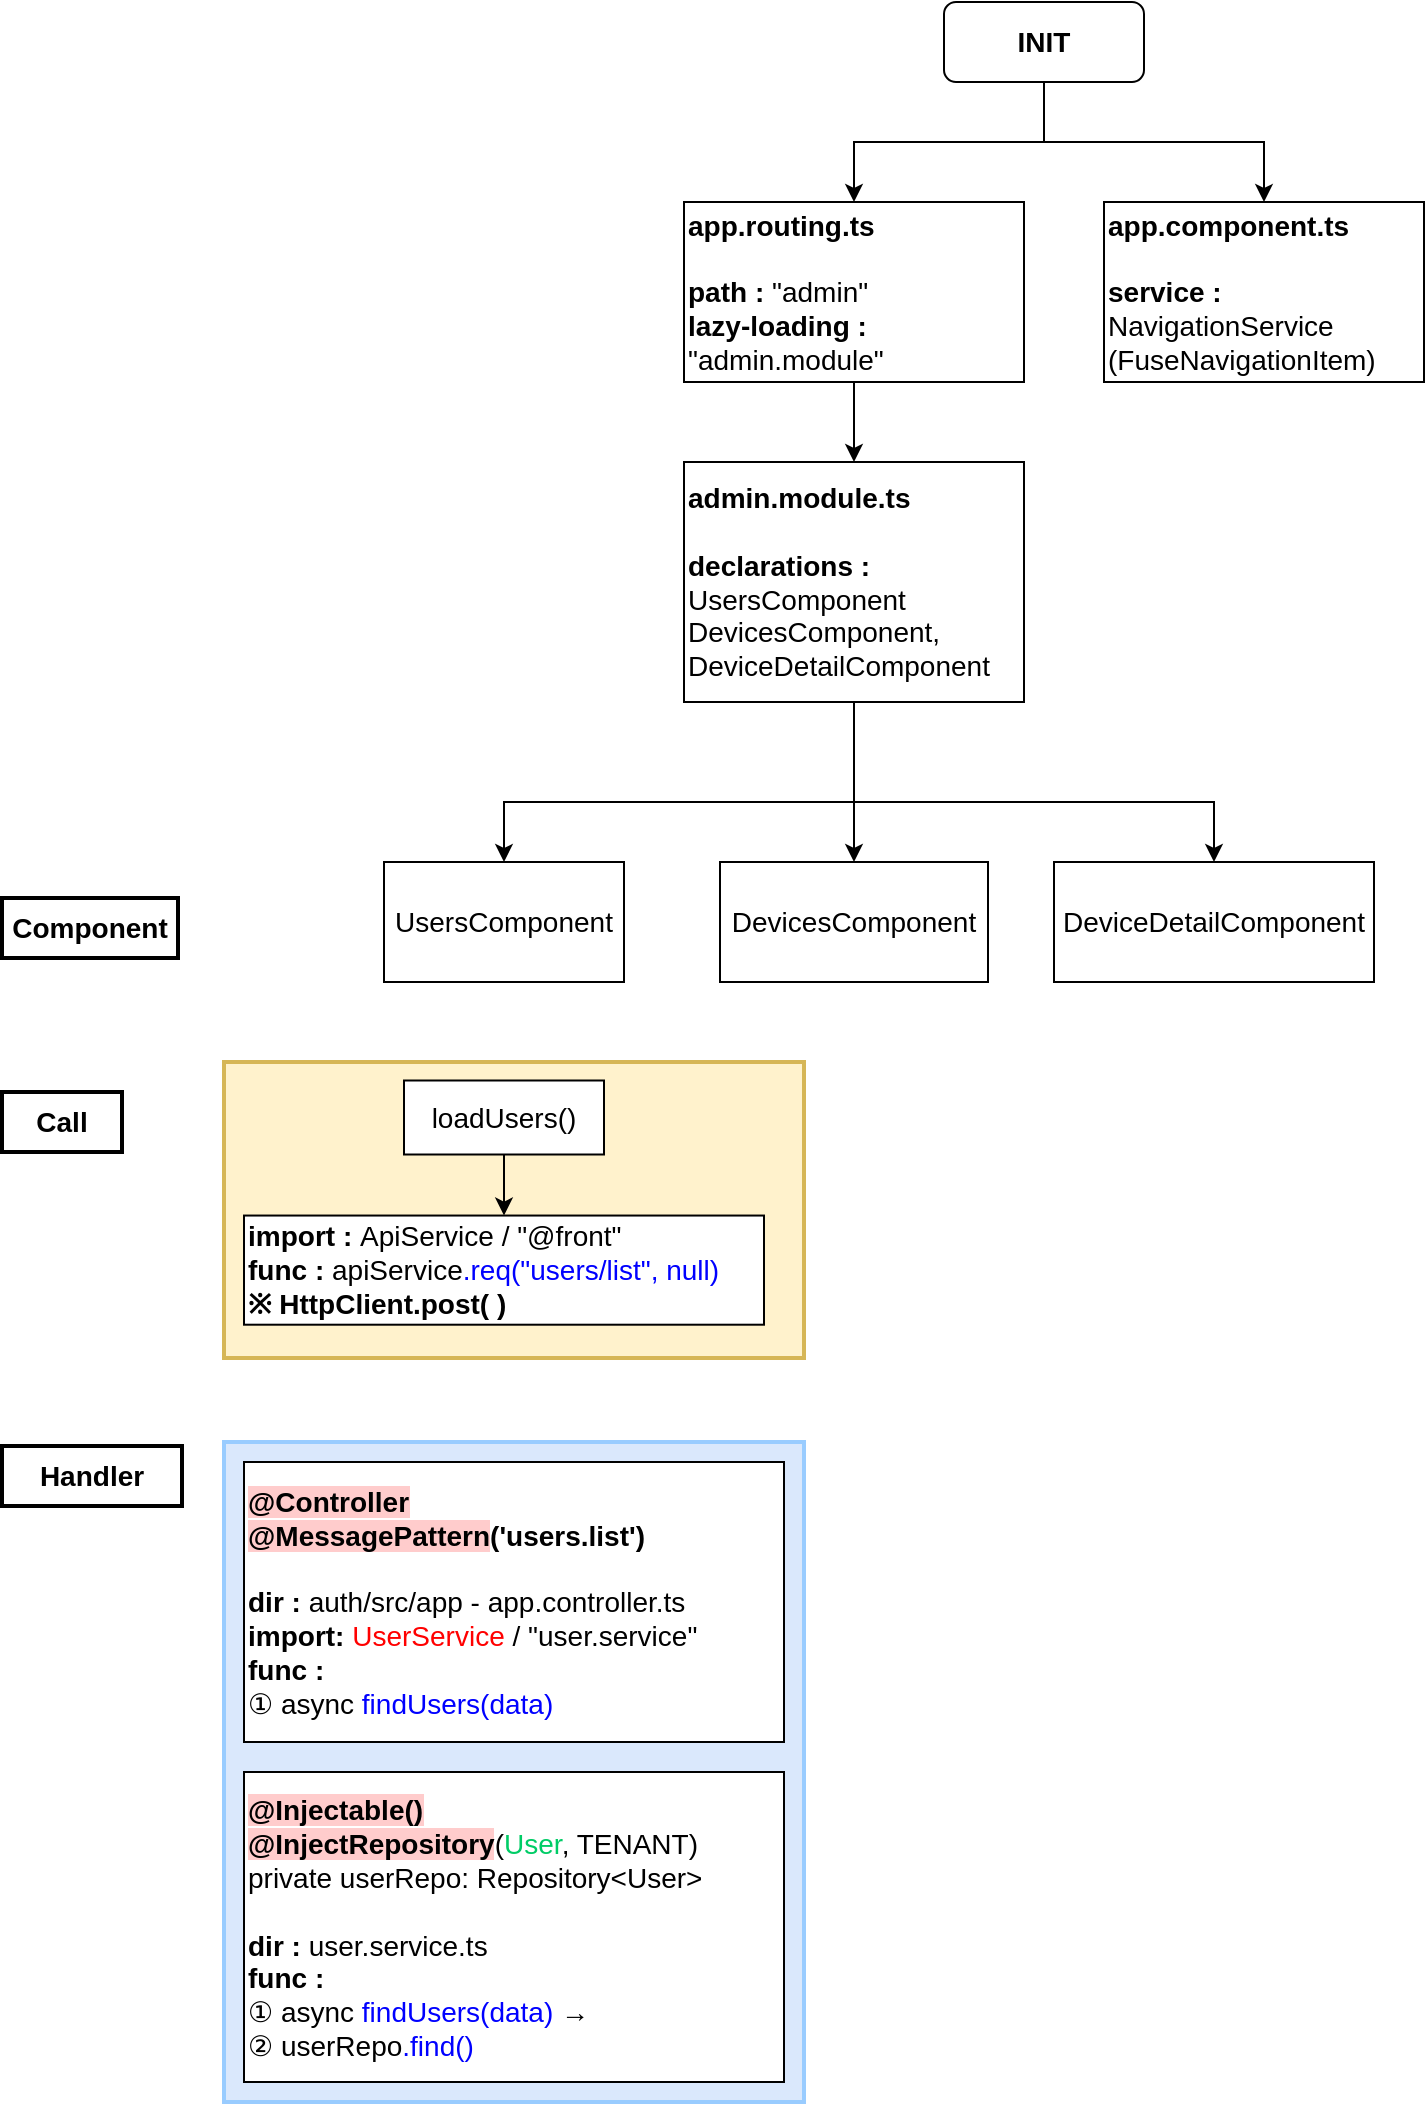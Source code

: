 <mxfile version="20.7.4" type="device"><diagram id="oLVajEzt_OE6HlEHgMh8" name="페이지-1"><mxGraphModel dx="1164" dy="561" grid="0" gridSize="10" guides="1" tooltips="1" connect="1" arrows="1" fold="1" page="1" pageScale="1" pageWidth="827" pageHeight="1169" math="0" shadow="0"><root><mxCell id="0"/><mxCell id="1" parent="0"/><mxCell id="ZzKkVS7iXQZPu4ojdsmF-3" value="" style="edgeStyle=orthogonalEdgeStyle;rounded=0;orthogonalLoop=1;jettySize=auto;html=1;fontSize=14;" edge="1" parent="1" source="ZzKkVS7iXQZPu4ojdsmF-1" target="ZzKkVS7iXQZPu4ojdsmF-2"><mxGeometry relative="1" as="geometry"/></mxCell><mxCell id="ZzKkVS7iXQZPu4ojdsmF-1" value="&lt;b style=&quot;font-size: 14px;&quot;&gt;&lt;font style=&quot;font-size: 14px;&quot;&gt;app.routing.ts&lt;br style=&quot;font-size: 14px;&quot;&gt;&lt;/font&gt;&lt;br style=&quot;font-size: 14px;&quot;&gt;path : &lt;/b&gt;&quot;admin&quot;&lt;br style=&quot;font-size: 14px;&quot;&gt;&lt;b style=&quot;font-size: 14px;&quot;&gt;lazy-loading :&lt;/b&gt; &quot;admin.module&quot;&amp;nbsp;" style="rounded=0;whiteSpace=wrap;html=1;align=left;fontSize=14;" vertex="1" parent="1"><mxGeometry x="80" y="190" width="170" height="90" as="geometry"/></mxCell><mxCell id="ZzKkVS7iXQZPu4ojdsmF-11" value="" style="edgeStyle=orthogonalEdgeStyle;rounded=0;orthogonalLoop=1;jettySize=auto;html=1;fontSize=14;" edge="1" parent="1" source="ZzKkVS7iXQZPu4ojdsmF-2" target="ZzKkVS7iXQZPu4ojdsmF-9"><mxGeometry relative="1" as="geometry"/></mxCell><mxCell id="ZzKkVS7iXQZPu4ojdsmF-2" value="&lt;b style=&quot;font-size: 14px;&quot;&gt;admin.module.ts&lt;br style=&quot;font-size: 14px;&quot;&gt;&lt;/b&gt;&lt;br style=&quot;font-size: 14px;&quot;&gt;&lt;font style=&quot;font-size: 14px;&quot;&gt;&lt;b style=&quot;font-size: 14px;&quot;&gt;declarations :&lt;/b&gt; UsersComponent&lt;br style=&quot;font-size: 14px;&quot;&gt;DevicesComponent, DeviceDetailComponent&lt;br style=&quot;font-size: 14px;&quot;&gt;&lt;/font&gt;" style="whiteSpace=wrap;html=1;align=left;rounded=0;fontSize=14;" vertex="1" parent="1"><mxGeometry x="80" y="320" width="170" height="120" as="geometry"/></mxCell><mxCell id="ZzKkVS7iXQZPu4ojdsmF-4" value="&lt;b style=&quot;font-size: 14px;&quot;&gt;&lt;font style=&quot;font-size: 14px;&quot;&gt;app.component.ts&lt;/font&gt;&lt;/b&gt;&lt;br style=&quot;font-size: 14px;&quot;&gt;&lt;br style=&quot;font-size: 14px;&quot;&gt;&lt;b style=&quot;font-size: 14px;&quot;&gt;service : &lt;/b&gt;NavigationService&lt;br style=&quot;font-size: 14px;&quot;&gt;(FuseNavigationItem)" style="rounded=0;whiteSpace=wrap;html=1;fontSize=14;align=left;" vertex="1" parent="1"><mxGeometry x="290" y="190" width="160" height="90" as="geometry"/></mxCell><mxCell id="ZzKkVS7iXQZPu4ojdsmF-6" value="" style="edgeStyle=orthogonalEdgeStyle;rounded=0;orthogonalLoop=1;jettySize=auto;html=1;fontSize=14;" edge="1" parent="1" source="ZzKkVS7iXQZPu4ojdsmF-5" target="ZzKkVS7iXQZPu4ojdsmF-4"><mxGeometry relative="1" as="geometry"/></mxCell><mxCell id="ZzKkVS7iXQZPu4ojdsmF-5" value="&lt;b style=&quot;font-size: 14px;&quot;&gt;INIT&lt;/b&gt;" style="rounded=1;whiteSpace=wrap;html=1;fontSize=14;" vertex="1" parent="1"><mxGeometry x="210" y="90" width="100" height="40" as="geometry"/></mxCell><mxCell id="ZzKkVS7iXQZPu4ojdsmF-7" value="" style="edgeStyle=orthogonalEdgeStyle;rounded=0;orthogonalLoop=1;jettySize=auto;html=1;fontSize=14;exitX=0.5;exitY=1;exitDx=0;exitDy=0;entryX=0.5;entryY=0;entryDx=0;entryDy=0;" edge="1" parent="1" source="ZzKkVS7iXQZPu4ojdsmF-5" target="ZzKkVS7iXQZPu4ojdsmF-1"><mxGeometry relative="1" as="geometry"><mxPoint x="270" y="140" as="sourcePoint"/><mxPoint x="380" y="200" as="targetPoint"/></mxGeometry></mxCell><mxCell id="ZzKkVS7iXQZPu4ojdsmF-8" value="&lt;span style=&quot;font-size: 14px;&quot;&gt;UsersComponent&lt;/span&gt;" style="whiteSpace=wrap;html=1;fontSize=14;align=center;rounded=0;" vertex="1" parent="1"><mxGeometry x="-70" y="520" width="120" height="60" as="geometry"/></mxCell><mxCell id="ZzKkVS7iXQZPu4ojdsmF-9" value="&lt;span style=&quot;font-size: 14px; text-align: left;&quot;&gt;DevicesComponent&lt;/span&gt;" style="whiteSpace=wrap;html=1;fontSize=14;align=center;rounded=0;" vertex="1" parent="1"><mxGeometry x="98" y="520" width="134" height="60" as="geometry"/></mxCell><mxCell id="ZzKkVS7iXQZPu4ojdsmF-10" value="&lt;span style=&quot;font-size: 14px; text-align: left;&quot;&gt;DeviceDetailComponent&lt;/span&gt;" style="whiteSpace=wrap;html=1;fontSize=14;align=center;rounded=0;" vertex="1" parent="1"><mxGeometry x="265" y="520" width="160" height="60" as="geometry"/></mxCell><mxCell id="ZzKkVS7iXQZPu4ojdsmF-12" value="" style="endArrow=classic;html=1;rounded=0;fontSize=14;exitX=0.5;exitY=1;exitDx=0;exitDy=0;entryX=0.5;entryY=0;entryDx=0;entryDy=0;" edge="1" parent="1" source="ZzKkVS7iXQZPu4ojdsmF-2" target="ZzKkVS7iXQZPu4ojdsmF-8"><mxGeometry width="50" height="50" relative="1" as="geometry"><mxPoint x="190" y="620" as="sourcePoint"/><mxPoint x="240" y="570" as="targetPoint"/><Array as="points"><mxPoint x="165" y="490"/><mxPoint x="-10" y="490"/></Array></mxGeometry></mxCell><mxCell id="ZzKkVS7iXQZPu4ojdsmF-13" value="" style="endArrow=classic;html=1;rounded=0;fontSize=14;exitX=0.5;exitY=1;exitDx=0;exitDy=0;entryX=0.5;entryY=0;entryDx=0;entryDy=0;" edge="1" parent="1" source="ZzKkVS7iXQZPu4ojdsmF-2" target="ZzKkVS7iXQZPu4ojdsmF-10"><mxGeometry width="50" height="50" relative="1" as="geometry"><mxPoint x="200" y="630" as="sourcePoint"/><mxPoint x="250" y="580" as="targetPoint"/><Array as="points"><mxPoint x="165" y="490"/><mxPoint x="345" y="490"/></Array></mxGeometry></mxCell><mxCell id="ZzKkVS7iXQZPu4ojdsmF-29" value="" style="group;fillColor=#dae8fc;strokeColor=#6c8ebf;" vertex="1" connectable="0" parent="1"><mxGeometry x="-150" y="810" width="290" height="330" as="geometry"/></mxCell><mxCell id="ZzKkVS7iXQZPu4ojdsmF-35" value="" style="group" vertex="1" connectable="0" parent="ZzKkVS7iXQZPu4ojdsmF-29"><mxGeometry width="290" height="330" as="geometry"/></mxCell><mxCell id="ZzKkVS7iXQZPu4ojdsmF-28" value="" style="rounded=0;whiteSpace=wrap;html=1;labelBackgroundColor=#FFFFFF;labelBorderColor=none;fontSize=14;fontColor=#000000;fillColor=none;strokeWidth=2;strokeColor=#99CCFF;" vertex="1" parent="ZzKkVS7iXQZPu4ojdsmF-35"><mxGeometry width="290" height="330" as="geometry"/></mxCell><mxCell id="ZzKkVS7iXQZPu4ojdsmF-20" value="&lt;div style=&quot;&quot;&gt;&lt;b style=&quot;background-color: rgb(255, 204, 204);&quot;&gt;@Controller&lt;/b&gt;&lt;/div&gt;&lt;div style=&quot;&quot;&gt;&lt;b style=&quot;border-color: var(--border-color);&quot;&gt;&lt;span style=&quot;border-color: var(--border-color); background-color: rgb(255, 204, 204);&quot;&gt;@MessagePattern&lt;/span&gt;('users.list')&lt;/b&gt;&lt;span style=&quot;background-color: initial;&quot;&gt;&lt;b&gt;&lt;br&gt;&lt;/b&gt;&lt;/span&gt;&lt;/div&gt;&lt;div style=&quot;&quot;&gt;&lt;b style=&quot;border-color: var(--border-color);&quot;&gt;&lt;br&gt;&lt;/b&gt;&lt;/div&gt;&lt;div style=&quot;&quot;&gt;&lt;span style=&quot;background-color: initial;&quot;&gt;&lt;b&gt;dir :&lt;/b&gt; auth/src/app - app.controller.ts&lt;/span&gt;&lt;/div&gt;&lt;div style=&quot;&quot;&gt;&lt;b&gt;import: &lt;/b&gt;&lt;font color=&quot;#ff0000&quot;&gt;UserService &lt;/font&gt;/ &quot;user.service&quot;&lt;/div&gt;&lt;div style=&quot;&quot;&gt;&lt;div style=&quot;border-color: var(--border-color);&quot;&gt;&lt;span style=&quot;border-color: var(--border-color);&quot;&gt;&lt;b style=&quot;border-color: var(--border-color);&quot;&gt;func :&amp;nbsp;&lt;/b&gt;&lt;/span&gt;&lt;/div&gt;&lt;/div&gt;①&amp;nbsp;&lt;span style=&quot;background-color: initial;&quot;&gt;async&amp;nbsp;&lt;/span&gt;&lt;font style=&quot;background-color: initial;&quot; color=&quot;#0000ff&quot;&gt;findUsers(data)&lt;/font&gt;" style="rounded=0;whiteSpace=wrap;html=1;fontSize=14;align=left;labelBorderColor=none;" vertex="1" parent="ZzKkVS7iXQZPu4ojdsmF-35"><mxGeometry x="10" y="10" width="270" height="140" as="geometry"/></mxCell><mxCell id="ZzKkVS7iXQZPu4ojdsmF-22" value="&lt;div style=&quot;&quot;&gt;&lt;b style=&quot;background-color: rgb(255, 204, 204);&quot;&gt;@Injectable()&lt;/b&gt;&lt;/div&gt;&lt;div style=&quot;&quot;&gt;&lt;span style=&quot;font-weight: bold; background-color: rgb(255, 204, 204);&quot;&gt;@InjectRepository&lt;/span&gt;(&lt;font color=&quot;#00cc66&quot;&gt;User&lt;/font&gt;, TENANT) private userRepo: Repository&amp;lt;User&amp;gt;&lt;br&gt;&lt;/div&gt;&lt;div style=&quot;&quot;&gt;&lt;br&gt;&lt;/div&gt;&lt;div style=&quot;&quot;&gt;&lt;b&gt;dir : &lt;/b&gt;user.service.ts&lt;/div&gt;&lt;div style=&quot;&quot;&gt;&lt;span style=&quot;border-color: var(--border-color);&quot;&gt;&lt;b style=&quot;&quot;&gt;func :&amp;nbsp;&lt;/b&gt;&lt;/span&gt;&lt;/div&gt;① async&amp;nbsp;&lt;font style=&quot;border-color: var(--border-color);&quot; color=&quot;#0000ff&quot;&gt;findUsers(data)&lt;/font&gt;&lt;font style=&quot;border-color: var(--border-color);&quot;&gt; →&lt;/font&gt;&lt;div style=&quot;&quot;&gt;&lt;span style=&quot;border-color: var(--border-color);&quot;&gt;② userRepo&lt;font color=&quot;#0000ff&quot;&gt;.find()&lt;/font&gt;&lt;/span&gt;&lt;b&gt;&lt;br&gt;&lt;/b&gt;&lt;/div&gt;" style="rounded=0;whiteSpace=wrap;html=1;fontSize=14;align=left;" vertex="1" parent="ZzKkVS7iXQZPu4ojdsmF-35"><mxGeometry x="10" y="165" width="270" height="155" as="geometry"/></mxCell><mxCell id="ZzKkVS7iXQZPu4ojdsmF-30" value="&lt;b&gt;Call&lt;/b&gt;" style="text;html=1;strokeColor=default;fillColor=default;align=center;verticalAlign=middle;whiteSpace=wrap;rounded=0;labelBackgroundColor=#FFFFFF;labelBorderColor=none;strokeWidth=2;fontSize=14;fontColor=#000000;" vertex="1" parent="1"><mxGeometry x="-261" y="635" width="60" height="30" as="geometry"/></mxCell><mxCell id="ZzKkVS7iXQZPu4ojdsmF-32" value="&lt;b&gt;Handler&lt;/b&gt;" style="text;html=1;strokeColor=default;fillColor=default;align=center;verticalAlign=middle;whiteSpace=wrap;rounded=0;labelBackgroundColor=#FFFFFF;labelBorderColor=none;strokeWidth=2;fontSize=14;fontColor=#000000;" vertex="1" parent="1"><mxGeometry x="-261" y="812" width="90" height="30" as="geometry"/></mxCell><mxCell id="ZzKkVS7iXQZPu4ojdsmF-34" value="" style="group" vertex="1" connectable="0" parent="1"><mxGeometry x="-150" y="620" width="290" height="148" as="geometry"/></mxCell><mxCell id="ZzKkVS7iXQZPu4ojdsmF-33" value="" style="rounded=0;whiteSpace=wrap;html=1;labelBackgroundColor=#FFFFFF;labelBorderColor=none;fontSize=14;fillColor=#fff2cc;strokeWidth=2;strokeColor=#d6b656;" vertex="1" parent="ZzKkVS7iXQZPu4ojdsmF-34"><mxGeometry width="290" height="148" as="geometry"/></mxCell><mxCell id="ZzKkVS7iXQZPu4ojdsmF-17" value="&lt;span style=&quot;font-size: 14px;&quot;&gt;loadUsers()&lt;/span&gt;" style="whiteSpace=wrap;html=1;fontSize=14;align=center;rounded=0;" vertex="1" parent="ZzKkVS7iXQZPu4ojdsmF-34"><mxGeometry x="90" y="9.25" width="100" height="37" as="geometry"/></mxCell><mxCell id="ZzKkVS7iXQZPu4ojdsmF-18" value="&lt;b&gt;import : &lt;/b&gt;ApiService&lt;font color=&quot;#ff0000&quot;&gt; &lt;/font&gt;/ &quot;@front&quot;&lt;br&gt;&lt;b&gt;func : &lt;/b&gt;apiService&lt;font color=&quot;#0000ff&quot;&gt;.req(&quot;users/list&quot;, null)&lt;/font&gt;&lt;br&gt;&lt;b style=&quot;&quot;&gt;※ HttpClient.post( )&lt;/b&gt;" style="whiteSpace=wrap;html=1;fontSize=14;rounded=0;align=left;" vertex="1" parent="ZzKkVS7iXQZPu4ojdsmF-34"><mxGeometry x="10" y="76.775" width="260" height="54.575" as="geometry"/></mxCell><mxCell id="ZzKkVS7iXQZPu4ojdsmF-19" value="" style="edgeStyle=orthogonalEdgeStyle;rounded=0;orthogonalLoop=1;jettySize=auto;html=1;fontSize=14;" edge="1" parent="ZzKkVS7iXQZPu4ojdsmF-34" source="ZzKkVS7iXQZPu4ojdsmF-17" target="ZzKkVS7iXQZPu4ojdsmF-18"><mxGeometry relative="1" as="geometry"/></mxCell><mxCell id="ZzKkVS7iXQZPu4ojdsmF-36" value="&lt;b&gt;Component&lt;/b&gt;" style="text;html=1;strokeColor=default;fillColor=default;align=center;verticalAlign=middle;whiteSpace=wrap;rounded=0;labelBackgroundColor=#FFFFFF;labelBorderColor=none;strokeWidth=2;fontSize=14;fontColor=#000000;" vertex="1" parent="1"><mxGeometry x="-261" y="538" width="88" height="30" as="geometry"/></mxCell></root></mxGraphModel></diagram></mxfile>